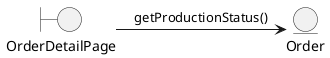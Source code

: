 @startuml
skinparam backgroundColor transparent
boundary OrderDetailPage
entity Order

(OrderDetailPage) -> (Order): getProductionStatus()
@enduml
